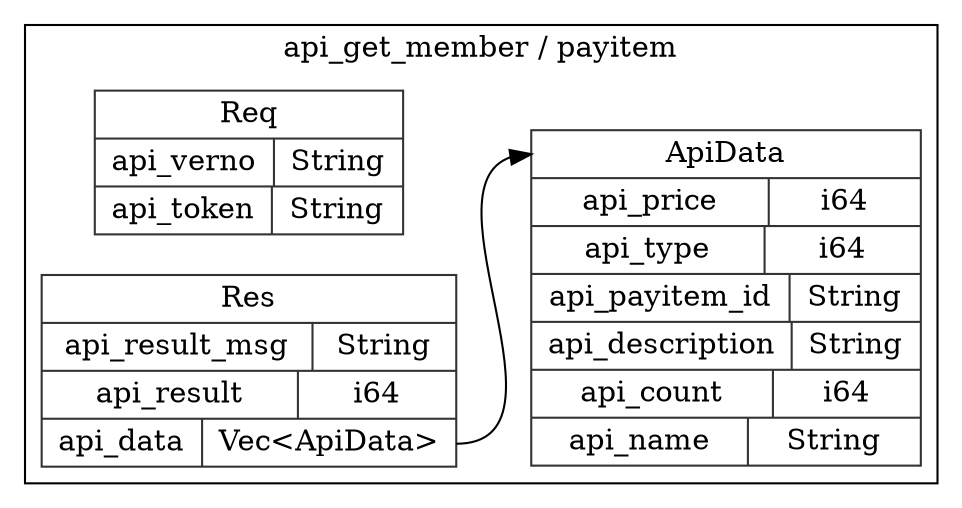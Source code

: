 digraph {
  rankdir=LR;
  subgraph cluster_0 {
    label="api_get_member / payitem";
    node [style="filled", color=white, style="solid", color=gray20];
    api_get_member__payitem__Req [label="<Req> Req  | { api_verno | <api_verno> String } | { api_token | <api_token> String }", shape=record];
    api_get_member__payitem__Res [label="<Res> Res  | { api_result_msg | <api_result_msg> String } | { api_result | <api_result> i64 } | { api_data | <api_data> Vec\<ApiData\> }", shape=record];
    api_get_member__payitem__ApiData;
    api_get_member__payitem__Res:api_data:e -> api_get_member__payitem__ApiData:ApiData:w;
    api_get_member__payitem__ApiData [label="<ApiData> ApiData  | { api_price | <api_price> i64 } | { api_type | <api_type> i64 } | { api_payitem_id | <api_payitem_id> String } | { api_description | <api_description> String } | { api_count | <api_count> i64 } | { api_name | <api_name> String }", shape=record];
  }
}
